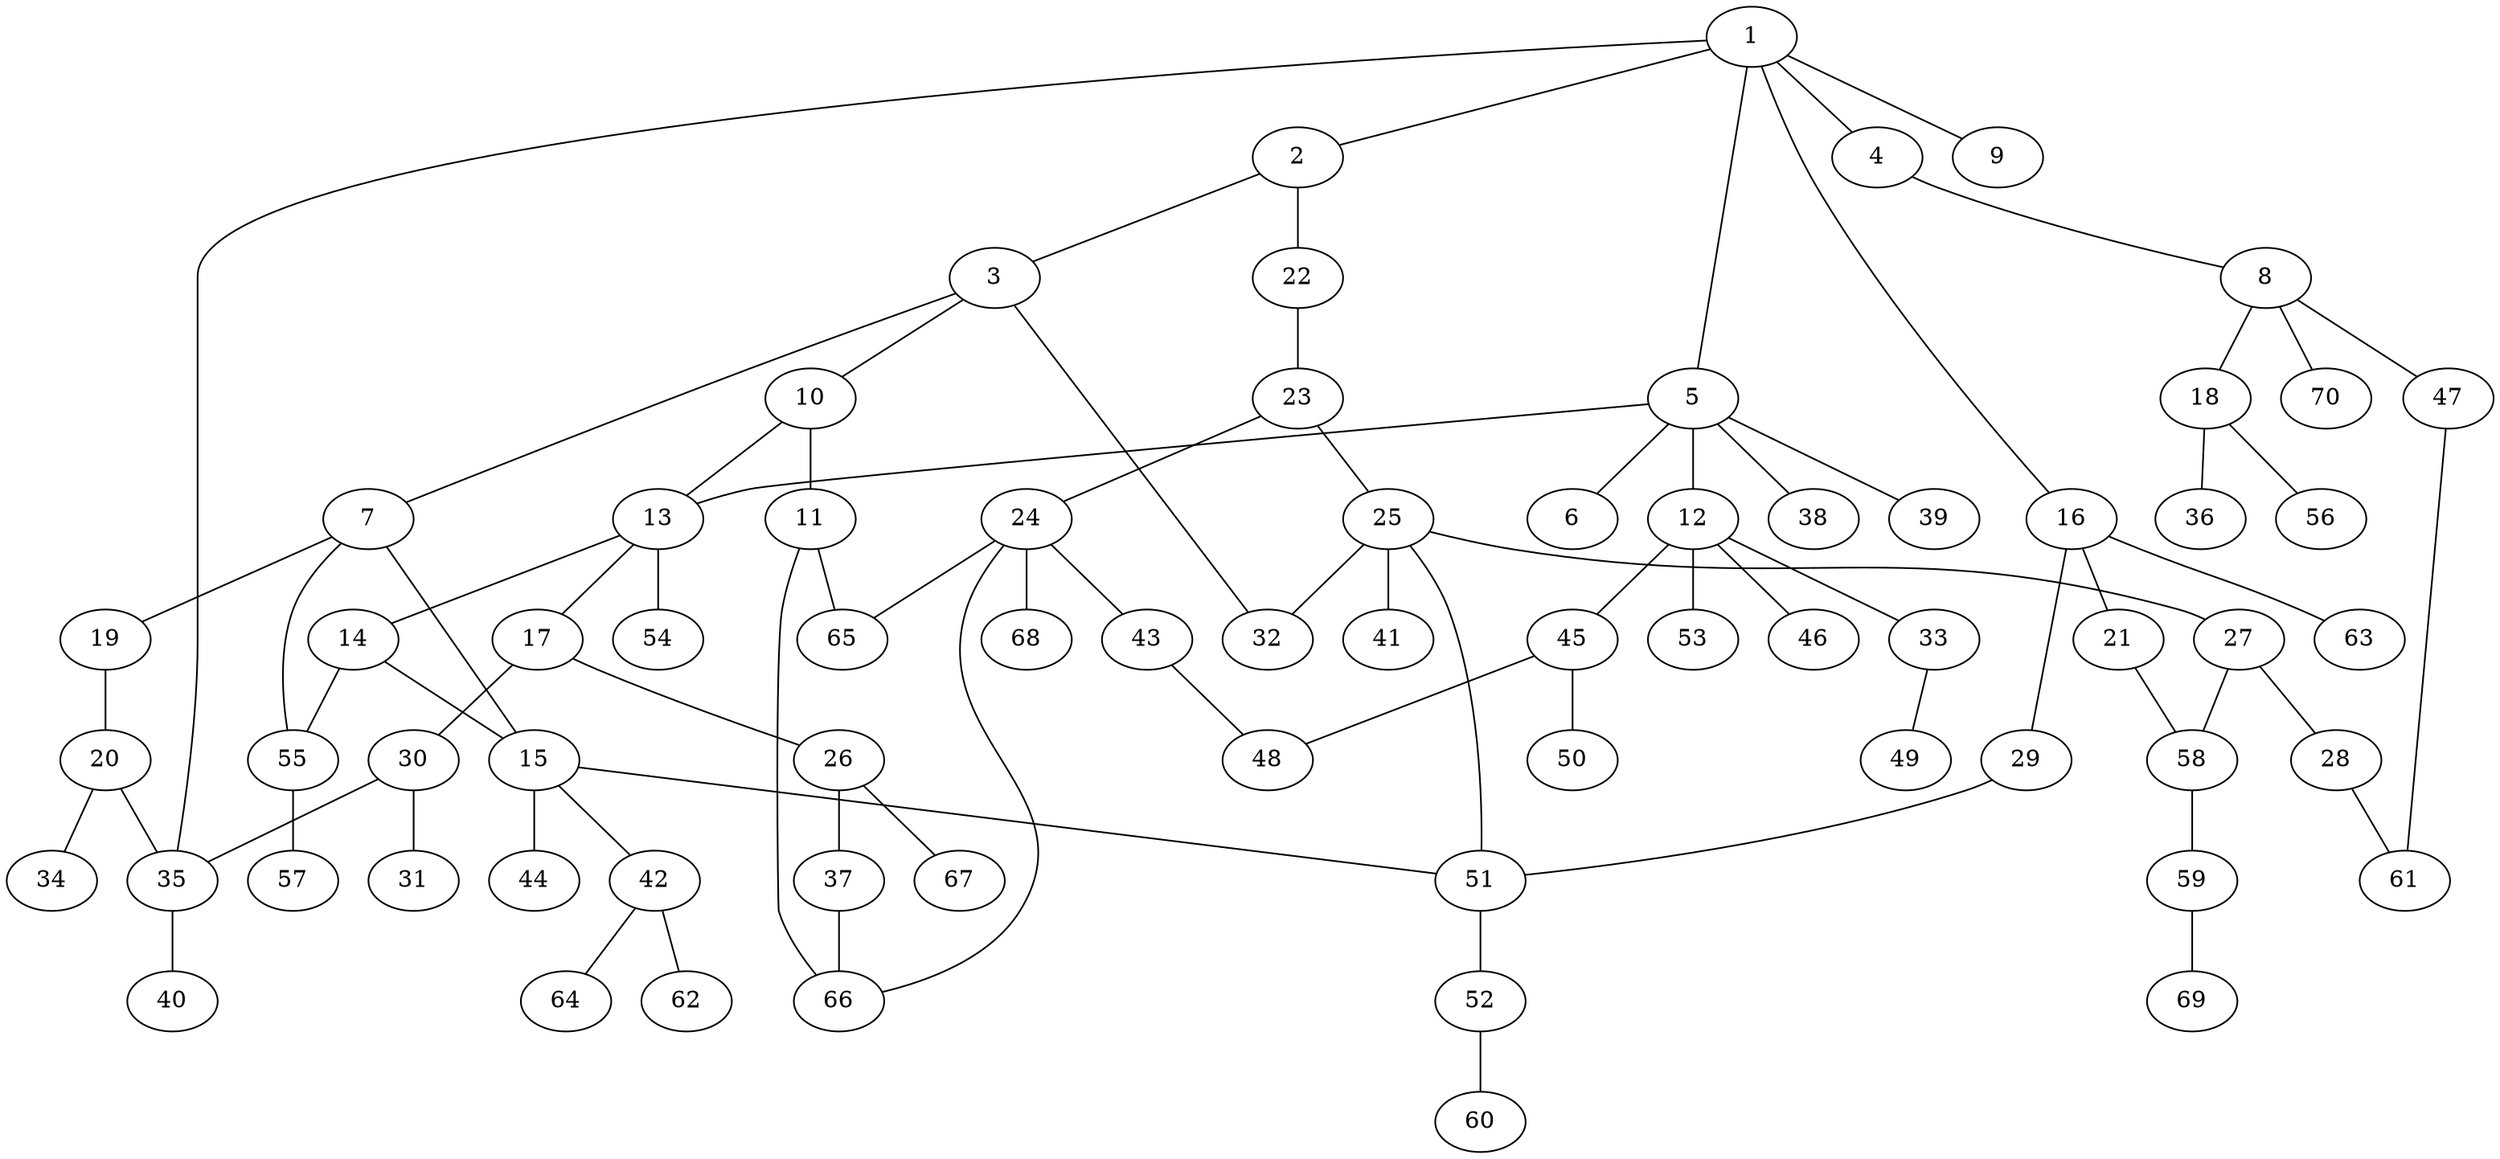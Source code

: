 graph graphname {1--2
1--4
1--5
1--9
1--16
1--35
2--3
2--22
3--7
3--10
3--32
4--8
5--6
5--12
5--13
5--38
5--39
7--15
7--19
7--55
8--18
8--47
8--70
10--11
10--13
11--65
11--66
12--33
12--45
12--46
12--53
13--14
13--17
13--54
14--15
14--55
15--42
15--44
15--51
16--21
16--29
16--63
17--26
17--30
18--36
18--56
19--20
20--34
20--35
21--58
22--23
23--24
23--25
24--43
24--65
24--66
24--68
25--27
25--32
25--41
25--51
26--37
26--67
27--28
27--58
28--61
29--51
30--31
30--35
33--49
35--40
37--66
42--62
42--64
43--48
45--48
45--50
47--61
51--52
52--60
55--57
58--59
59--69
}